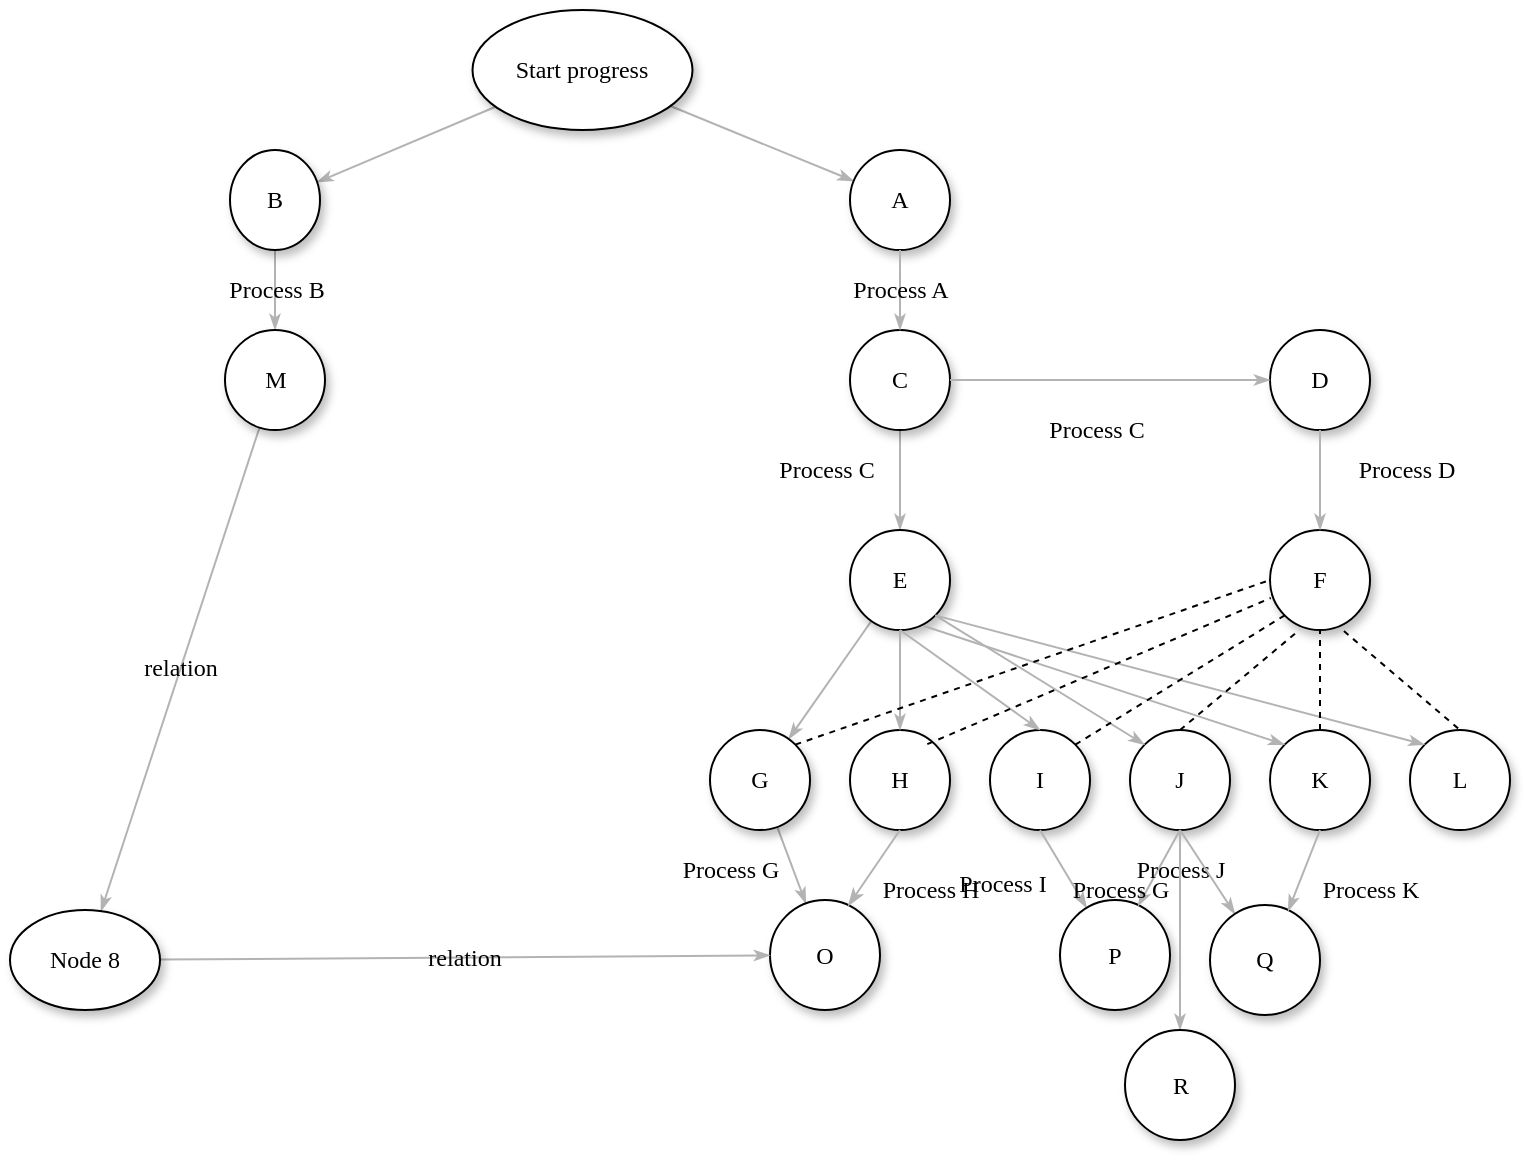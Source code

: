 <mxfile version="22.1.19" type="github">
  <diagram name="Page-1" id="42789a77-a242-8287-6e28-9cd8cfd52e62">
    <mxGraphModel dx="262" dy="311" grid="1" gridSize="10" guides="1" tooltips="1" connect="1" arrows="1" fold="1" page="1" pageScale="1" pageWidth="1100" pageHeight="850" background="none" math="0" shadow="0">
      <root>
        <mxCell id="0" />
        <mxCell id="1" parent="0" />
        <mxCell id="1ea317790d2ca983-13" value="" style="edgeStyle=none;rounded=1;html=1;labelBackgroundColor=none;startArrow=none;startFill=0;startSize=5;endArrow=classicThin;endFill=1;endSize=5;jettySize=auto;orthogonalLoop=1;strokeColor=#B3B3B3;strokeWidth=1;fontFamily=Verdana;fontSize=12" parent="1" source="1ea317790d2ca983-1" target="1ea317790d2ca983-9" edge="1">
          <mxGeometry x="0.051" y="-15" relative="1" as="geometry">
            <mxPoint as="offset" />
          </mxGeometry>
        </mxCell>
        <mxCell id="1ea317790d2ca983-14" value="" style="edgeStyle=none;rounded=1;html=1;labelBackgroundColor=none;startArrow=none;startFill=0;startSize=5;endArrow=classicThin;endFill=1;endSize=5;jettySize=auto;orthogonalLoop=1;strokeColor=#B3B3B3;strokeWidth=1;fontFamily=Verdana;fontSize=12" parent="1" source="1ea317790d2ca983-1" target="1ea317790d2ca983-3" edge="1">
          <mxGeometry x="-0.005" y="18" relative="1" as="geometry">
            <mxPoint as="offset" />
          </mxGeometry>
        </mxCell>
        <mxCell id="1ea317790d2ca983-1" value="Start progress" style="ellipse;whiteSpace=wrap;html=1;rounded=0;shadow=1;comic=0;labelBackgroundColor=none;strokeWidth=1;fontFamily=Verdana;fontSize=12;align=center;" parent="1" vertex="1">
          <mxGeometry x="441.25" y="20" width="110" height="60" as="geometry" />
        </mxCell>
        <mxCell id="1ea317790d2ca983-2" value="&lt;span&gt;F&lt;/span&gt;" style="ellipse;whiteSpace=wrap;html=1;rounded=0;shadow=1;comic=0;labelBackgroundColor=none;strokeWidth=1;fontFamily=Verdana;fontSize=12;align=center;" parent="1" vertex="1">
          <mxGeometry x="840" y="280" width="50" height="50" as="geometry" />
        </mxCell>
        <mxCell id="1ea317790d2ca983-15" value="Process C" style="edgeStyle=none;rounded=1;html=1;labelBackgroundColor=none;startArrow=none;startFill=0;startSize=5;endArrow=classicThin;endFill=1;endSize=5;jettySize=auto;orthogonalLoop=1;strokeColor=#B3B3B3;strokeWidth=1;fontFamily=Verdana;fontSize=12;entryX=0.5;entryY=0;entryDx=0;entryDy=0;exitX=0.5;exitY=1;exitDx=0;exitDy=0;" parent="1" source="MKwFoZ3usz7981KOopff-8" target="1ea317790d2ca983-4" edge="1">
          <mxGeometry x="-0.2" y="-37" relative="1" as="geometry">
            <mxPoint as="offset" />
          </mxGeometry>
        </mxCell>
        <mxCell id="1ea317790d2ca983-3" value="&lt;span&gt;A&lt;/span&gt;" style="ellipse;whiteSpace=wrap;html=1;rounded=0;shadow=1;comic=0;labelBackgroundColor=none;strokeWidth=1;fontFamily=Verdana;fontSize=12;align=center;" parent="1" vertex="1">
          <mxGeometry x="630" y="90" width="50" height="50" as="geometry" />
        </mxCell>
        <mxCell id="1ea317790d2ca983-16" value="" style="edgeStyle=none;rounded=1;html=1;labelBackgroundColor=none;startArrow=none;startFill=0;startSize=5;endArrow=classicThin;endFill=1;endSize=5;jettySize=auto;orthogonalLoop=1;strokeColor=#B3B3B3;strokeWidth=1;fontFamily=Verdana;fontSize=12" parent="1" source="1ea317790d2ca983-4" target="1ea317790d2ca983-5" edge="1">
          <mxGeometry x="0.242" y="-29" relative="1" as="geometry">
            <mxPoint as="offset" />
          </mxGeometry>
        </mxCell>
        <mxCell id="1ea317790d2ca983-4" value="&lt;span&gt;E&lt;/span&gt;" style="ellipse;whiteSpace=wrap;html=1;rounded=0;shadow=1;comic=0;labelBackgroundColor=none;strokeWidth=1;fontFamily=Verdana;fontSize=12;align=center;" parent="1" vertex="1">
          <mxGeometry x="630" y="280" width="50" height="50" as="geometry" />
        </mxCell>
        <mxCell id="1ea317790d2ca983-17" value="Process G" style="edgeStyle=none;rounded=1;html=1;labelBackgroundColor=none;startArrow=none;startFill=0;startSize=5;endArrow=classicThin;endFill=1;endSize=5;jettySize=auto;orthogonalLoop=1;strokeColor=#B3B3B3;strokeWidth=1;fontFamily=Verdana;fontSize=12" parent="1" source="1ea317790d2ca983-5" target="1ea317790d2ca983-8" edge="1">
          <mxGeometry x="-0.414" y="-30" relative="1" as="geometry">
            <mxPoint as="offset" />
          </mxGeometry>
        </mxCell>
        <mxCell id="1ea317790d2ca983-5" value="&lt;span&gt;G&lt;/span&gt;" style="ellipse;whiteSpace=wrap;html=1;rounded=0;shadow=1;comic=0;labelBackgroundColor=none;strokeWidth=1;fontFamily=Verdana;fontSize=12;align=center;" parent="1" vertex="1">
          <mxGeometry x="560" y="380" width="50" height="50" as="geometry" />
        </mxCell>
        <mxCell id="1ea317790d2ca983-6" value="&lt;span&gt;D&lt;/span&gt;" style="ellipse;whiteSpace=wrap;html=1;rounded=0;shadow=1;comic=0;labelBackgroundColor=none;strokeWidth=1;fontFamily=Verdana;fontSize=12;align=center;" parent="1" vertex="1">
          <mxGeometry x="840" y="180" width="50" height="50" as="geometry" />
        </mxCell>
        <mxCell id="1ea317790d2ca983-7" value="H" style="ellipse;whiteSpace=wrap;html=1;rounded=0;shadow=1;comic=0;labelBackgroundColor=none;strokeWidth=1;fontFamily=Verdana;fontSize=12;align=center;" parent="1" vertex="1">
          <mxGeometry x="630" y="380" width="50" height="50" as="geometry" />
        </mxCell>
        <mxCell id="1ea317790d2ca983-8" value="O" style="ellipse;whiteSpace=wrap;html=1;rounded=0;shadow=1;comic=0;labelBackgroundColor=none;strokeWidth=1;fontFamily=Verdana;fontSize=12;align=center;" parent="1" vertex="1">
          <mxGeometry x="590" y="465" width="55" height="55" as="geometry" />
        </mxCell>
        <mxCell id="1ea317790d2ca983-19" value="Process B" style="edgeStyle=none;rounded=1;html=1;labelBackgroundColor=none;startArrow=none;startFill=0;startSize=5;endArrow=classicThin;endFill=1;endSize=5;jettySize=auto;orthogonalLoop=1;strokeColor=#B3B3B3;strokeWidth=1;fontFamily=Verdana;fontSize=12" parent="1" source="1ea317790d2ca983-9" target="1ea317790d2ca983-10" edge="1">
          <mxGeometry x="0.002" relative="1" as="geometry">
            <mxPoint as="offset" />
          </mxGeometry>
        </mxCell>
        <mxCell id="1ea317790d2ca983-9" value="B" style="ellipse;whiteSpace=wrap;html=1;rounded=0;shadow=1;comic=0;labelBackgroundColor=none;strokeWidth=1;fontFamily=Verdana;fontSize=12;align=center;" parent="1" vertex="1">
          <mxGeometry x="320" y="90" width="45" height="50" as="geometry" />
        </mxCell>
        <mxCell id="1ea317790d2ca983-20" value="relation" style="edgeStyle=none;rounded=1;html=1;labelBackgroundColor=none;startArrow=none;startFill=0;startSize=5;endArrow=classicThin;endFill=1;endSize=5;jettySize=auto;orthogonalLoop=1;strokeColor=#B3B3B3;strokeWidth=1;fontFamily=Verdana;fontSize=12" parent="1" source="1ea317790d2ca983-10" target="1ea317790d2ca983-11" edge="1">
          <mxGeometry relative="1" as="geometry" />
        </mxCell>
        <mxCell id="1ea317790d2ca983-10" value="&lt;span&gt;M&lt;/span&gt;" style="ellipse;whiteSpace=wrap;html=1;rounded=0;shadow=1;comic=0;labelBackgroundColor=none;strokeWidth=1;fontFamily=Verdana;fontSize=12;align=center;" parent="1" vertex="1">
          <mxGeometry x="317.5" y="180" width="50" height="50" as="geometry" />
        </mxCell>
        <mxCell id="1ea317790d2ca983-18" value="relation" style="edgeStyle=none;rounded=1;html=1;labelBackgroundColor=none;startArrow=none;startFill=0;startSize=5;endArrow=classicThin;endFill=1;endSize=5;jettySize=auto;orthogonalLoop=1;strokeColor=#B3B3B3;strokeWidth=1;fontFamily=Verdana;fontSize=12" parent="1" source="1ea317790d2ca983-11" target="1ea317790d2ca983-8" edge="1">
          <mxGeometry relative="1" as="geometry" />
        </mxCell>
        <mxCell id="1ea317790d2ca983-11" value="&lt;span&gt;Node 8&lt;/span&gt;" style="ellipse;whiteSpace=wrap;html=1;rounded=0;shadow=1;comic=0;labelBackgroundColor=none;strokeWidth=1;fontFamily=Verdana;fontSize=12;align=center;" parent="1" vertex="1">
          <mxGeometry x="210" y="470" width="75" height="50" as="geometry" />
        </mxCell>
        <mxCell id="MKwFoZ3usz7981KOopff-8" value="&lt;span&gt;C&lt;/span&gt;" style="ellipse;whiteSpace=wrap;html=1;rounded=0;shadow=1;comic=0;labelBackgroundColor=none;strokeWidth=1;fontFamily=Verdana;fontSize=12;align=center;" vertex="1" parent="1">
          <mxGeometry x="630" y="180" width="50" height="50" as="geometry" />
        </mxCell>
        <mxCell id="MKwFoZ3usz7981KOopff-10" value="Process A" style="edgeStyle=none;rounded=1;html=1;labelBackgroundColor=none;startArrow=none;startFill=0;startSize=5;endArrow=classicThin;endFill=1;endSize=5;jettySize=auto;orthogonalLoop=1;strokeColor=#B3B3B3;strokeWidth=1;fontFamily=Verdana;fontSize=12;entryX=0.5;entryY=0;entryDx=0;entryDy=0;exitX=0.5;exitY=1;exitDx=0;exitDy=0;" edge="1" parent="1" source="1ea317790d2ca983-3" target="MKwFoZ3usz7981KOopff-8">
          <mxGeometry relative="1" as="geometry">
            <mxPoint x="696" y="147" as="sourcePoint" />
            <mxPoint x="734" y="193" as="targetPoint" />
            <mxPoint as="offset" />
          </mxGeometry>
        </mxCell>
        <mxCell id="MKwFoZ3usz7981KOopff-11" value="Process C" style="edgeStyle=none;rounded=1;html=1;labelBackgroundColor=none;startArrow=none;startFill=0;startSize=5;endArrow=classicThin;endFill=1;endSize=5;jettySize=auto;orthogonalLoop=1;strokeColor=#B3B3B3;strokeWidth=1;fontFamily=Verdana;fontSize=12;entryX=0;entryY=0.5;entryDx=0;entryDy=0;exitX=1;exitY=0.5;exitDx=0;exitDy=0;" edge="1" parent="1" source="MKwFoZ3usz7981KOopff-8" target="1ea317790d2ca983-6">
          <mxGeometry x="-0.091" y="-25" relative="1" as="geometry">
            <mxPoint x="706" y="157" as="sourcePoint" />
            <mxPoint x="744" y="203" as="targetPoint" />
            <mxPoint as="offset" />
            <Array as="points" />
          </mxGeometry>
        </mxCell>
        <mxCell id="MKwFoZ3usz7981KOopff-13" value="Process D" style="edgeStyle=none;rounded=1;html=1;labelBackgroundColor=none;startArrow=none;startFill=0;startSize=5;endArrow=classicThin;endFill=1;endSize=5;jettySize=auto;orthogonalLoop=1;strokeColor=#B3B3B3;strokeWidth=1;fontFamily=Verdana;fontSize=12;entryX=0.5;entryY=0;entryDx=0;entryDy=0;exitX=0.5;exitY=1;exitDx=0;exitDy=0;" edge="1" parent="1" source="1ea317790d2ca983-6" target="1ea317790d2ca983-2">
          <mxGeometry x="-0.2" y="43" relative="1" as="geometry">
            <mxPoint x="731" y="233" as="sourcePoint" />
            <mxPoint x="683" y="290" as="targetPoint" />
            <mxPoint as="offset" />
            <Array as="points" />
          </mxGeometry>
        </mxCell>
        <mxCell id="MKwFoZ3usz7981KOopff-15" value="" style="edgeStyle=none;rounded=1;html=1;labelBackgroundColor=none;startArrow=none;startFill=0;startSize=5;endArrow=classicThin;endFill=1;endSize=5;jettySize=auto;orthogonalLoop=1;strokeColor=#B3B3B3;strokeWidth=1;fontFamily=Verdana;fontSize=12;entryX=0.5;entryY=0;entryDx=0;entryDy=0;exitX=0.5;exitY=1;exitDx=0;exitDy=0;" edge="1" parent="1" source="1ea317790d2ca983-4" target="1ea317790d2ca983-7">
          <mxGeometry x="0.853" y="-32" relative="1" as="geometry">
            <mxPoint x="647" y="332" as="sourcePoint" />
            <mxPoint x="573" y="398" as="targetPoint" />
            <mxPoint as="offset" />
          </mxGeometry>
        </mxCell>
        <mxCell id="MKwFoZ3usz7981KOopff-18" value="I" style="ellipse;whiteSpace=wrap;html=1;rounded=0;shadow=1;comic=0;labelBackgroundColor=none;strokeWidth=1;fontFamily=Verdana;fontSize=12;align=center;" vertex="1" parent="1">
          <mxGeometry x="700" y="380" width="50" height="50" as="geometry" />
        </mxCell>
        <mxCell id="MKwFoZ3usz7981KOopff-19" value="" style="edgeStyle=none;rounded=1;html=1;labelBackgroundColor=none;startArrow=none;startFill=0;startSize=5;endArrow=classicThin;endFill=1;endSize=5;jettySize=auto;orthogonalLoop=1;strokeColor=#B3B3B3;strokeWidth=1;fontFamily=Verdana;fontSize=12;entryX=0.5;entryY=0;entryDx=0;entryDy=0;exitX=0.5;exitY=1;exitDx=0;exitDy=0;" edge="1" parent="1" source="1ea317790d2ca983-4" target="MKwFoZ3usz7981KOopff-18">
          <mxGeometry x="0.029" y="22" relative="1" as="geometry">
            <mxPoint x="795" y="340" as="sourcePoint" />
            <mxPoint x="633" y="397" as="targetPoint" />
            <mxPoint as="offset" />
          </mxGeometry>
        </mxCell>
        <mxCell id="MKwFoZ3usz7981KOopff-22" value="&lt;span&gt;J&lt;/span&gt;" style="ellipse;whiteSpace=wrap;html=1;rounded=0;shadow=1;comic=0;labelBackgroundColor=none;strokeWidth=1;fontFamily=Verdana;fontSize=12;align=center;" vertex="1" parent="1">
          <mxGeometry x="770" y="380" width="50" height="50" as="geometry" />
        </mxCell>
        <mxCell id="MKwFoZ3usz7981KOopff-23" value="K" style="ellipse;whiteSpace=wrap;html=1;rounded=0;shadow=1;comic=0;labelBackgroundColor=none;strokeWidth=1;fontFamily=Verdana;fontSize=12;align=center;" vertex="1" parent="1">
          <mxGeometry x="840" y="380" width="50" height="50" as="geometry" />
        </mxCell>
        <mxCell id="MKwFoZ3usz7981KOopff-24" value="L" style="ellipse;whiteSpace=wrap;html=1;rounded=0;shadow=1;comic=0;labelBackgroundColor=none;strokeWidth=1;fontFamily=Verdana;fontSize=12;align=center;" vertex="1" parent="1">
          <mxGeometry x="910" y="380" width="50" height="50" as="geometry" />
        </mxCell>
        <mxCell id="MKwFoZ3usz7981KOopff-26" value="" style="edgeStyle=none;rounded=1;html=1;labelBackgroundColor=none;startArrow=none;startFill=0;startSize=5;endArrow=classicThin;endFill=1;endSize=5;jettySize=auto;orthogonalLoop=1;strokeColor=#B3B3B3;strokeWidth=1;fontFamily=Verdana;fontSize=12;exitX=1;exitY=1;exitDx=0;exitDy=0;entryX=0;entryY=0;entryDx=0;entryDy=0;" edge="1" parent="1" source="1ea317790d2ca983-4" target="MKwFoZ3usz7981KOopff-22">
          <mxGeometry x="-0.012" y="12" relative="1" as="geometry">
            <mxPoint x="857" y="343" as="sourcePoint" />
            <mxPoint x="623" y="407" as="targetPoint" />
            <mxPoint as="offset" />
          </mxGeometry>
        </mxCell>
        <mxCell id="MKwFoZ3usz7981KOopff-28" value="" style="edgeStyle=none;rounded=1;html=1;labelBackgroundColor=none;startArrow=none;startFill=0;startSize=5;endArrow=classicThin;endFill=1;endSize=5;jettySize=auto;orthogonalLoop=1;strokeColor=#B3B3B3;strokeWidth=1;fontFamily=Verdana;fontSize=12;exitX=0.74;exitY=0.96;exitDx=0;exitDy=0;entryX=0;entryY=0;entryDx=0;entryDy=0;exitPerimeter=0;" edge="1" parent="1" source="1ea317790d2ca983-4" target="MKwFoZ3usz7981KOopff-23">
          <mxGeometry x="-0.012" y="12" relative="1" as="geometry">
            <mxPoint x="877" y="363" as="sourcePoint" />
            <mxPoint x="643" y="427" as="targetPoint" />
            <mxPoint as="offset" />
          </mxGeometry>
        </mxCell>
        <mxCell id="MKwFoZ3usz7981KOopff-30" value="" style="edgeStyle=none;rounded=1;html=1;labelBackgroundColor=none;startArrow=none;startFill=0;startSize=5;endArrow=classicThin;endFill=1;endSize=5;jettySize=auto;orthogonalLoop=1;strokeColor=#B3B3B3;strokeWidth=1;fontFamily=Verdana;fontSize=12;exitX=1;exitY=1;exitDx=0;exitDy=0;entryX=0;entryY=0;entryDx=0;entryDy=0;" edge="1" parent="1" source="1ea317790d2ca983-4" target="MKwFoZ3usz7981KOopff-24">
          <mxGeometry x="-0.012" y="12" relative="1" as="geometry">
            <mxPoint x="897" y="383" as="sourcePoint" />
            <mxPoint x="663" y="447" as="targetPoint" />
            <mxPoint as="offset" />
          </mxGeometry>
        </mxCell>
        <mxCell id="MKwFoZ3usz7981KOopff-34" value="Process H" style="edgeStyle=none;rounded=1;html=1;labelBackgroundColor=none;startArrow=none;startFill=0;endArrow=classicThin;endFill=1;jettySize=auto;orthogonalLoop=1;strokeColor=#B3B3B3;strokeWidth=1;fontFamily=Verdana;fontSize=12;entryX=0.71;entryY=0.055;entryDx=0;entryDy=0;entryPerimeter=0;exitX=0.5;exitY=1;exitDx=0;exitDy=0;" edge="1" parent="1" source="1ea317790d2ca983-7" target="1ea317790d2ca983-8">
          <mxGeometry x="-0.291" y="29" relative="1" as="geometry">
            <mxPoint x="604" y="438" as="sourcePoint" />
            <mxPoint x="617" y="472" as="targetPoint" />
            <mxPoint as="offset" />
          </mxGeometry>
        </mxCell>
        <mxCell id="MKwFoZ3usz7981KOopff-36" value="Process I" style="edgeStyle=none;rounded=1;html=1;labelBackgroundColor=none;startArrow=none;startFill=0;startSize=5;endArrow=classicThin;endFill=1;endSize=5;jettySize=auto;orthogonalLoop=1;strokeColor=#B3B3B3;strokeWidth=1;fontFamily=Verdana;fontSize=12;exitX=0.5;exitY=1;exitDx=0;exitDy=0;" edge="1" parent="1" target="MKwFoZ3usz7981KOopff-37" source="MKwFoZ3usz7981KOopff-18">
          <mxGeometry x="-0.414" y="-30" relative="1" as="geometry">
            <mxPoint x="730" y="420.0" as="sourcePoint" />
            <mxPoint as="offset" />
          </mxGeometry>
        </mxCell>
        <mxCell id="MKwFoZ3usz7981KOopff-37" value="P" style="ellipse;whiteSpace=wrap;html=1;rounded=0;shadow=1;comic=0;labelBackgroundColor=none;strokeWidth=1;fontFamily=Verdana;fontSize=12;align=center;" vertex="1" parent="1">
          <mxGeometry x="735" y="465" width="55" height="55" as="geometry" />
        </mxCell>
        <mxCell id="MKwFoZ3usz7981KOopff-38" value="Process J" style="edgeStyle=none;rounded=1;html=1;labelBackgroundColor=none;startArrow=none;startFill=0;startSize=5;endArrow=classicThin;endFill=1;endSize=5;jettySize=auto;orthogonalLoop=1;strokeColor=#B3B3B3;strokeWidth=1;fontFamily=Verdana;fontSize=12;entryX=0.71;entryY=0.055;entryDx=0;entryDy=0;entryPerimeter=0;exitX=0.5;exitY=1;exitDx=0;exitDy=0;" edge="1" parent="1" target="MKwFoZ3usz7981KOopff-37" source="MKwFoZ3usz7981KOopff-22">
          <mxGeometry x="-0.193" y="10" relative="1" as="geometry">
            <mxPoint x="800" y="420.0" as="sourcePoint" />
            <mxPoint x="762" y="472" as="targetPoint" />
            <mxPoint as="offset" />
          </mxGeometry>
        </mxCell>
        <mxCell id="MKwFoZ3usz7981KOopff-39" value="" style="edgeStyle=none;rounded=1;html=1;labelBackgroundColor=none;startArrow=none;startFill=0;startSize=5;endArrow=classicThin;endFill=1;endSize=5;jettySize=auto;orthogonalLoop=1;strokeColor=#B3B3B3;strokeWidth=1;fontFamily=Verdana;fontSize=12;exitX=0.5;exitY=1;exitDx=0;exitDy=0;" edge="1" parent="1" target="MKwFoZ3usz7981KOopff-40" source="MKwFoZ3usz7981KOopff-22">
          <mxGeometry x="0.111" y="24" relative="1" as="geometry">
            <mxPoint x="814" y="430" as="sourcePoint" />
            <mxPoint as="offset" />
          </mxGeometry>
        </mxCell>
        <mxCell id="MKwFoZ3usz7981KOopff-40" value="Q" style="ellipse;whiteSpace=wrap;html=1;rounded=0;shadow=1;comic=0;labelBackgroundColor=none;strokeWidth=1;fontFamily=Verdana;fontSize=12;align=center;" vertex="1" parent="1">
          <mxGeometry x="810" y="467.5" width="55" height="55" as="geometry" />
        </mxCell>
        <mxCell id="MKwFoZ3usz7981KOopff-41" value="Process K" style="edgeStyle=none;rounded=1;html=1;labelBackgroundColor=none;startArrow=none;startFill=0;startSize=5;endArrow=classicThin;endFill=1;endSize=5;jettySize=auto;orthogonalLoop=1;strokeColor=#B3B3B3;strokeWidth=1;fontFamily=Verdana;fontSize=12;entryX=0.71;entryY=0.055;entryDx=0;entryDy=0;entryPerimeter=0;exitX=0.5;exitY=1;exitDx=0;exitDy=0;" edge="1" parent="1" target="MKwFoZ3usz7981KOopff-40" source="MKwFoZ3usz7981KOopff-23">
          <mxGeometry x="-0.136" y="34" relative="1" as="geometry">
            <mxPoint x="875" y="432" as="sourcePoint" />
            <mxPoint x="837" y="474" as="targetPoint" />
            <mxPoint as="offset" />
          </mxGeometry>
        </mxCell>
        <mxCell id="MKwFoZ3usz7981KOopff-42" value="Process G" style="edgeStyle=none;rounded=1;html=1;labelBackgroundColor=none;startArrow=none;startFill=0;startSize=5;endArrow=classicThin;endFill=1;endSize=5;jettySize=auto;orthogonalLoop=1;strokeColor=#B3B3B3;strokeWidth=1;fontFamily=Verdana;fontSize=12;exitX=0.5;exitY=1;exitDx=0;exitDy=0;" edge="1" parent="1" target="MKwFoZ3usz7981KOopff-43" source="MKwFoZ3usz7981KOopff-22">
          <mxGeometry x="-0.414" y="-30" relative="1" as="geometry">
            <mxPoint x="779" y="520" as="sourcePoint" />
            <mxPoint as="offset" />
          </mxGeometry>
        </mxCell>
        <mxCell id="MKwFoZ3usz7981KOopff-43" value="R" style="ellipse;whiteSpace=wrap;html=1;rounded=0;shadow=1;comic=0;labelBackgroundColor=none;strokeWidth=1;fontFamily=Verdana;fontSize=12;align=center;" vertex="1" parent="1">
          <mxGeometry x="767.5" y="530" width="55" height="55" as="geometry" />
        </mxCell>
        <mxCell id="MKwFoZ3usz7981KOopff-46" value="" style="endArrow=none;dashed=1;html=1;rounded=0;entryX=0;entryY=0.5;entryDx=0;entryDy=0;exitX=1;exitY=0;exitDx=0;exitDy=0;" edge="1" parent="1" source="1ea317790d2ca983-5" target="1ea317790d2ca983-2">
          <mxGeometry width="50" height="50" relative="1" as="geometry">
            <mxPoint x="752.5" y="320" as="sourcePoint" />
            <mxPoint x="822.5" y="270" as="targetPoint" />
          </mxGeometry>
        </mxCell>
        <mxCell id="MKwFoZ3usz7981KOopff-47" value="" style="endArrow=none;dashed=1;html=1;rounded=0;exitX=0.773;exitY=0.142;exitDx=0;exitDy=0;entryX=0.008;entryY=0.68;entryDx=0;entryDy=0;exitPerimeter=0;entryPerimeter=0;" edge="1" parent="1" source="1ea317790d2ca983-7" target="1ea317790d2ca983-2">
          <mxGeometry width="50" height="50" relative="1" as="geometry">
            <mxPoint x="613" y="397" as="sourcePoint" />
            <mxPoint x="830" y="340" as="targetPoint" />
          </mxGeometry>
        </mxCell>
        <mxCell id="MKwFoZ3usz7981KOopff-48" value="" style="endArrow=none;dashed=1;html=1;rounded=0;entryX=0;entryY=1;entryDx=0;entryDy=0;exitX=1;exitY=0;exitDx=0;exitDy=0;" edge="1" parent="1" source="MKwFoZ3usz7981KOopff-18" target="1ea317790d2ca983-2">
          <mxGeometry width="50" height="50" relative="1" as="geometry">
            <mxPoint x="623" y="407" as="sourcePoint" />
            <mxPoint x="860" y="325" as="targetPoint" />
          </mxGeometry>
        </mxCell>
        <mxCell id="MKwFoZ3usz7981KOopff-49" value="" style="endArrow=none;dashed=1;html=1;rounded=0;entryX=0.297;entryY=0.997;entryDx=0;entryDy=0;exitX=0.5;exitY=0;exitDx=0;exitDy=0;entryPerimeter=0;" edge="1" parent="1" source="MKwFoZ3usz7981KOopff-22" target="1ea317790d2ca983-2">
          <mxGeometry width="50" height="50" relative="1" as="geometry">
            <mxPoint x="633" y="417" as="sourcePoint" />
            <mxPoint x="870" y="335" as="targetPoint" />
          </mxGeometry>
        </mxCell>
        <mxCell id="MKwFoZ3usz7981KOopff-50" value="" style="endArrow=none;dashed=1;html=1;rounded=0;exitX=0.5;exitY=0;exitDx=0;exitDy=0;entryX=0.5;entryY=1;entryDx=0;entryDy=0;" edge="1" parent="1" source="MKwFoZ3usz7981KOopff-23" target="1ea317790d2ca983-2">
          <mxGeometry width="50" height="50" relative="1" as="geometry">
            <mxPoint x="643" y="427" as="sourcePoint" />
            <mxPoint x="890" y="350" as="targetPoint" />
          </mxGeometry>
        </mxCell>
        <mxCell id="MKwFoZ3usz7981KOopff-51" value="" style="endArrow=none;dashed=1;html=1;rounded=0;entryX=0.5;entryY=0;entryDx=0;entryDy=0;exitX=0.739;exitY=1.011;exitDx=0;exitDy=0;exitPerimeter=0;" edge="1" parent="1" source="1ea317790d2ca983-2" target="MKwFoZ3usz7981KOopff-24">
          <mxGeometry width="50" height="50" relative="1" as="geometry">
            <mxPoint x="653" y="437" as="sourcePoint" />
            <mxPoint x="890" y="355" as="targetPoint" />
          </mxGeometry>
        </mxCell>
      </root>
    </mxGraphModel>
  </diagram>
</mxfile>
